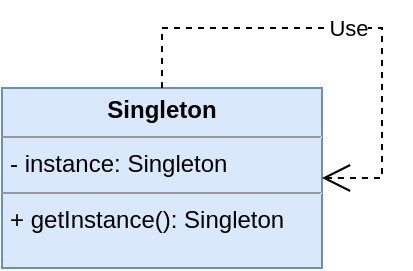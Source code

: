 <mxfile version="13.3.9" type="device"><diagram id="0WS04-nEq_AqXkjYCuJz" name="Page-1"><mxGraphModel dx="1086" dy="806" grid="1" gridSize="10" guides="1" tooltips="1" connect="1" arrows="1" fold="1" page="1" pageScale="1" pageWidth="827" pageHeight="1169" math="0" shadow="0"><root><mxCell id="0"/><mxCell id="1" parent="0"/><mxCell id="DuNby4BSy15zlGCurwjX-1" value="&lt;p style=&quot;margin: 0px ; margin-top: 4px ; text-align: center&quot;&gt;&lt;b&gt;Singleton&lt;/b&gt;&lt;/p&gt;&lt;hr size=&quot;1&quot;&gt;&lt;p style=&quot;margin: 0px ; margin-left: 4px&quot;&gt;- instance: Singleton&lt;/p&gt;&lt;hr size=&quot;1&quot;&gt;&lt;p style=&quot;margin: 0px ; margin-left: 4px&quot;&gt;+ getInstance(): Singleton&lt;/p&gt;" style="verticalAlign=top;align=left;overflow=fill;fontSize=12;fontFamily=Helvetica;html=1;fillColor=#dae8fc;strokeColor=#6c8ebf;" parent="1" vertex="1"><mxGeometry x="40" y="50" width="160" height="90" as="geometry"/></mxCell><mxCell id="DuNby4BSy15zlGCurwjX-3" value="Use" style="endArrow=open;endSize=12;dashed=1;html=1;exitX=0.5;exitY=0;exitDx=0;exitDy=0;entryX=1;entryY=0.5;entryDx=0;entryDy=0;jumpSize=6;jumpStyle=none;strokeWidth=1;rounded=0;" parent="1" source="DuNby4BSy15zlGCurwjX-1" target="DuNby4BSy15zlGCurwjX-1" edge="1"><mxGeometry width="160" relative="1" as="geometry"><mxPoint x="220" y="50" as="sourcePoint"/><mxPoint x="220" y="80" as="targetPoint"/><Array as="points"><mxPoint x="120" y="20"/><mxPoint x="230" y="20"/><mxPoint x="230" y="95"/></Array></mxGeometry></mxCell></root></mxGraphModel></diagram></mxfile>